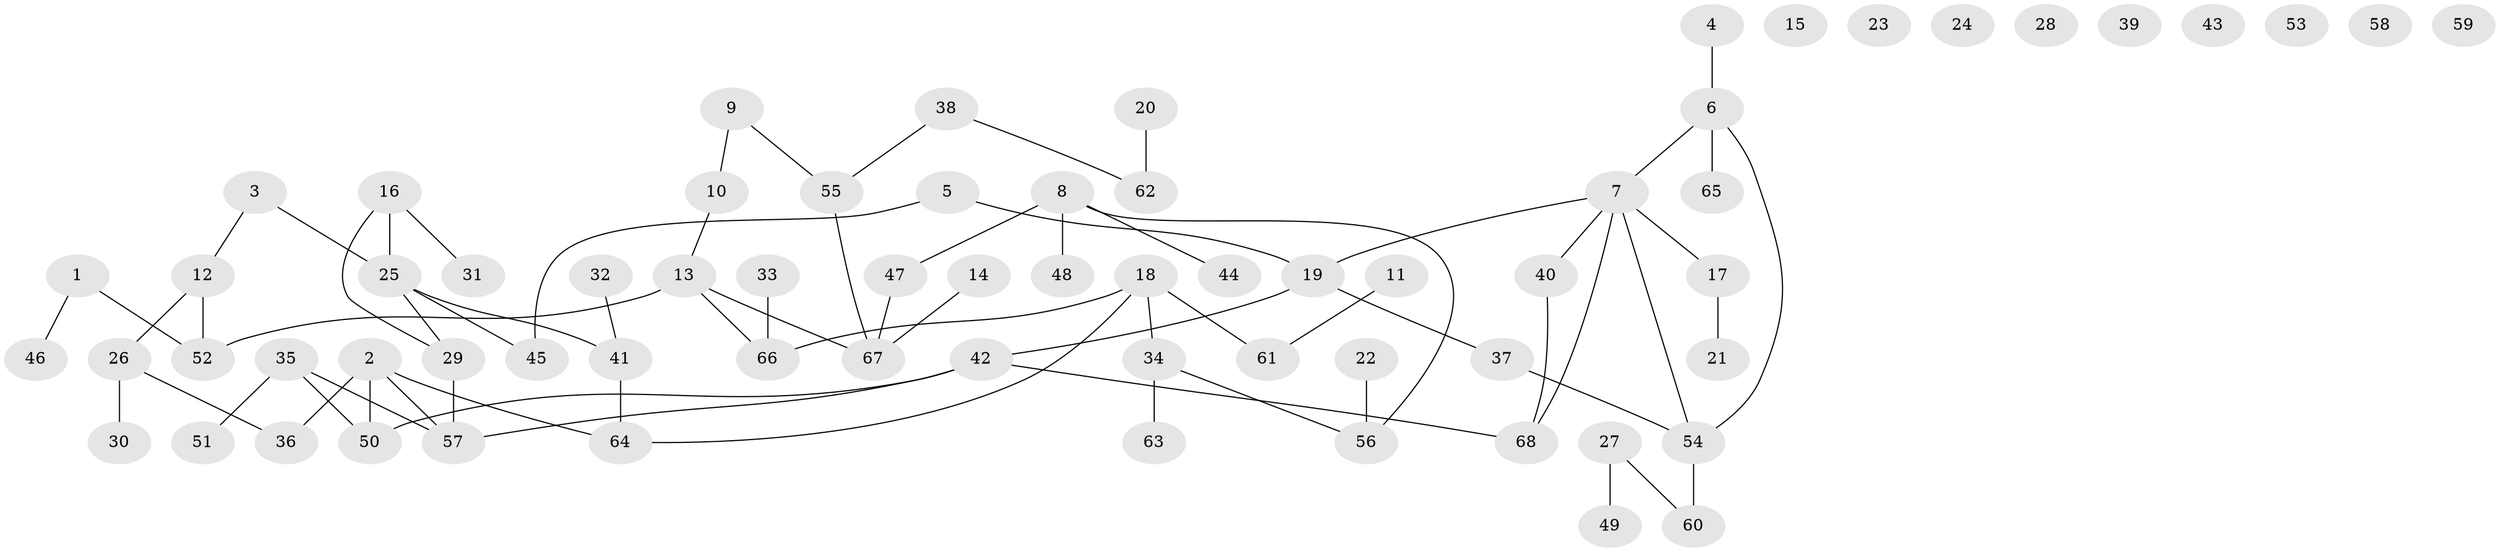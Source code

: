 // coarse degree distribution, {2: 0.325, 6: 0.025, 3: 0.225, 4: 0.15, 1: 0.275}
// Generated by graph-tools (version 1.1) at 2025/48/03/04/25 22:48:06]
// undirected, 68 vertices, 71 edges
graph export_dot {
  node [color=gray90,style=filled];
  1;
  2;
  3;
  4;
  5;
  6;
  7;
  8;
  9;
  10;
  11;
  12;
  13;
  14;
  15;
  16;
  17;
  18;
  19;
  20;
  21;
  22;
  23;
  24;
  25;
  26;
  27;
  28;
  29;
  30;
  31;
  32;
  33;
  34;
  35;
  36;
  37;
  38;
  39;
  40;
  41;
  42;
  43;
  44;
  45;
  46;
  47;
  48;
  49;
  50;
  51;
  52;
  53;
  54;
  55;
  56;
  57;
  58;
  59;
  60;
  61;
  62;
  63;
  64;
  65;
  66;
  67;
  68;
  1 -- 46;
  1 -- 52;
  2 -- 36;
  2 -- 50;
  2 -- 57;
  2 -- 64;
  3 -- 12;
  3 -- 25;
  4 -- 6;
  5 -- 19;
  5 -- 45;
  6 -- 7;
  6 -- 54;
  6 -- 65;
  7 -- 17;
  7 -- 19;
  7 -- 40;
  7 -- 54;
  7 -- 68;
  8 -- 44;
  8 -- 47;
  8 -- 48;
  8 -- 56;
  9 -- 10;
  9 -- 55;
  10 -- 13;
  11 -- 61;
  12 -- 26;
  12 -- 52;
  13 -- 52;
  13 -- 66;
  13 -- 67;
  14 -- 67;
  16 -- 25;
  16 -- 29;
  16 -- 31;
  17 -- 21;
  18 -- 34;
  18 -- 61;
  18 -- 64;
  18 -- 66;
  19 -- 37;
  19 -- 42;
  20 -- 62;
  22 -- 56;
  25 -- 29;
  25 -- 41;
  25 -- 45;
  26 -- 30;
  26 -- 36;
  27 -- 49;
  27 -- 60;
  29 -- 57;
  32 -- 41;
  33 -- 66;
  34 -- 56;
  34 -- 63;
  35 -- 50;
  35 -- 51;
  35 -- 57;
  37 -- 54;
  38 -- 55;
  38 -- 62;
  40 -- 68;
  41 -- 64;
  42 -- 50;
  42 -- 57;
  42 -- 68;
  47 -- 67;
  54 -- 60;
  55 -- 67;
}
